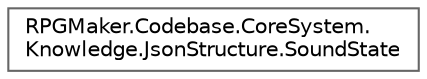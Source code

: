digraph "クラス階層図"
{
 // LATEX_PDF_SIZE
  bgcolor="transparent";
  edge [fontname=Helvetica,fontsize=10,labelfontname=Helvetica,labelfontsize=10];
  node [fontname=Helvetica,fontsize=10,shape=box,height=0.2,width=0.4];
  rankdir="LR";
  Node0 [id="Node000000",label="RPGMaker.Codebase.CoreSystem.\lKnowledge.JsonStructure.SoundState",height=0.2,width=0.4,color="grey40", fillcolor="white", style="filled",URL="$df/d19/class_r_p_g_maker_1_1_codebase_1_1_core_system_1_1_knowledge_1_1_json_structure_1_1_sound_state.html",tooltip=" "];
}
